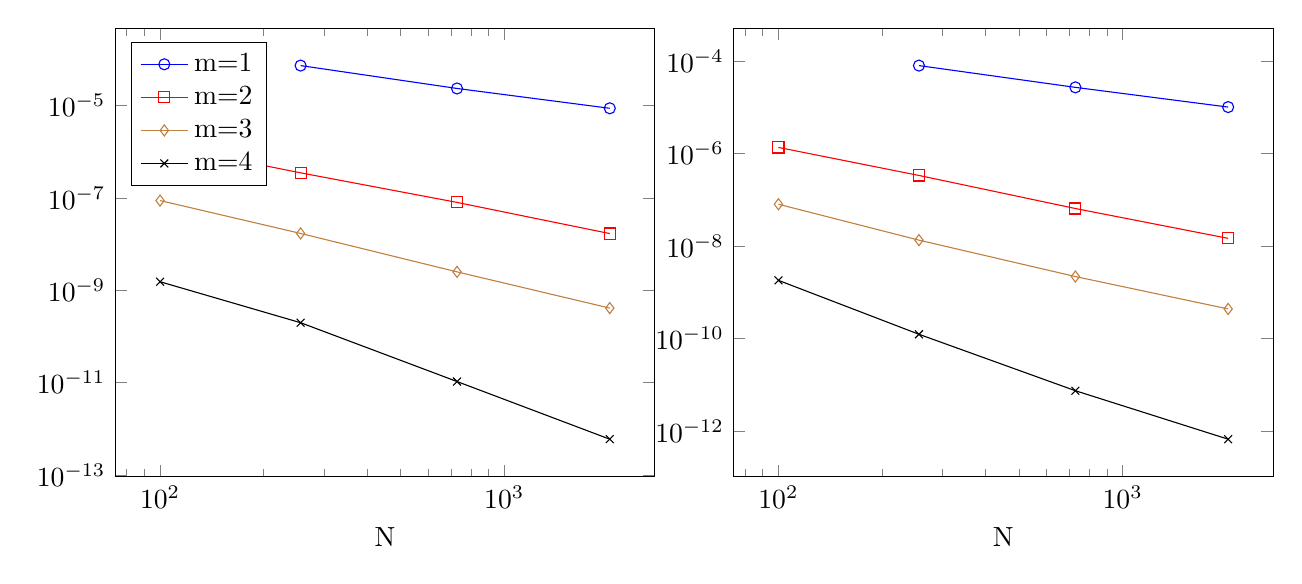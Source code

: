 \begin{tikzpicture}
\begin{groupplot}[ymin={0}, group style={group size={2 by 1}}]
    \nextgroupplot[xmode={log}, ymode={log}, xlabel={N}, legend pos={north west}]
    \addplot[color={blue}, mark={o}, mark options={solid}]
        table[row sep={\\}]
        {
            \\
            100.0  0.0  \\
            256.0  7.39e-5  \\
            729.0  2.361e-5  \\
            2025.0  8.776e-6  \\
        }
        ;
    \addlegendentry {m=1}
    \addplot[color={red}, mark={square}, mark options={solid}]
        table[row sep={\\}]
        {
            \\
            100.0  1.421e-6  \\
            256.0  3.504e-7  \\
            729.0  8.012e-8  \\
            2025.0  1.692e-8  \\
        }
        ;
    \addlegendentry {m=2}
    \addplot[color={brown}, mark={diamond}, mark options={solid}]
        table[row sep={\\}]
        {
            \\
            100.0  8.78e-8  \\
            256.0  1.704e-8  \\
            729.0  2.502e-9  \\
            2025.0  4.103e-10  \\
        }
        ;
    \addlegendentry {m=3}
    \addplot[color={black}, mark={x}, mark options={solid}]
        table[row sep={\\}]
        {
            \\
            100.0  1.529e-9  \\
            256.0  1.98e-10  \\
            729.0  1.052e-11  \\
            2025.0  5.921e-13  \\
        }
        ;
    \addlegendentry {m=4}
    \nextgroupplot[xmode={log}, ymode={log}, xlabel={N}, legend pos={north west}]
    \addplot[color={blue}, mark={o}, mark options={solid}]
        table[row sep={\\}]
        {
            \\
            100.0  0.0  \\
            256.0  8.001e-5  \\
            729.0  2.707e-5  \\
            2025.0  1.015e-5  \\
        }
        ;
    \addplot[color={red}, mark={square}, mark options={solid}]
        table[row sep={\\}]
        {
            \\
            100.0  1.362e-6  \\
            256.0  3.376e-7  \\
            729.0  6.513e-8  \\
            2025.0  1.475e-8  \\
        }
        ;
    \addplot[color={brown}, mark={diamond}, mark options={solid}]
        table[row sep={\\}]
        {
            \\
            100.0  8.056e-8  \\
            256.0  1.349e-8  \\
            729.0  2.203e-9  \\
            2025.0  4.392e-10  \\
        }
        ;
    \addplot[color={black}, mark={x}, mark options={solid}]
        table[row sep={\\}]
        {
            \\
            100.0  1.823e-9  \\
            256.0  1.245e-10  \\
            729.0  7.503e-12  \\
            2025.0  6.723e-13  \\
        }
        ;
\end{groupplot}
\end{tikzpicture}
